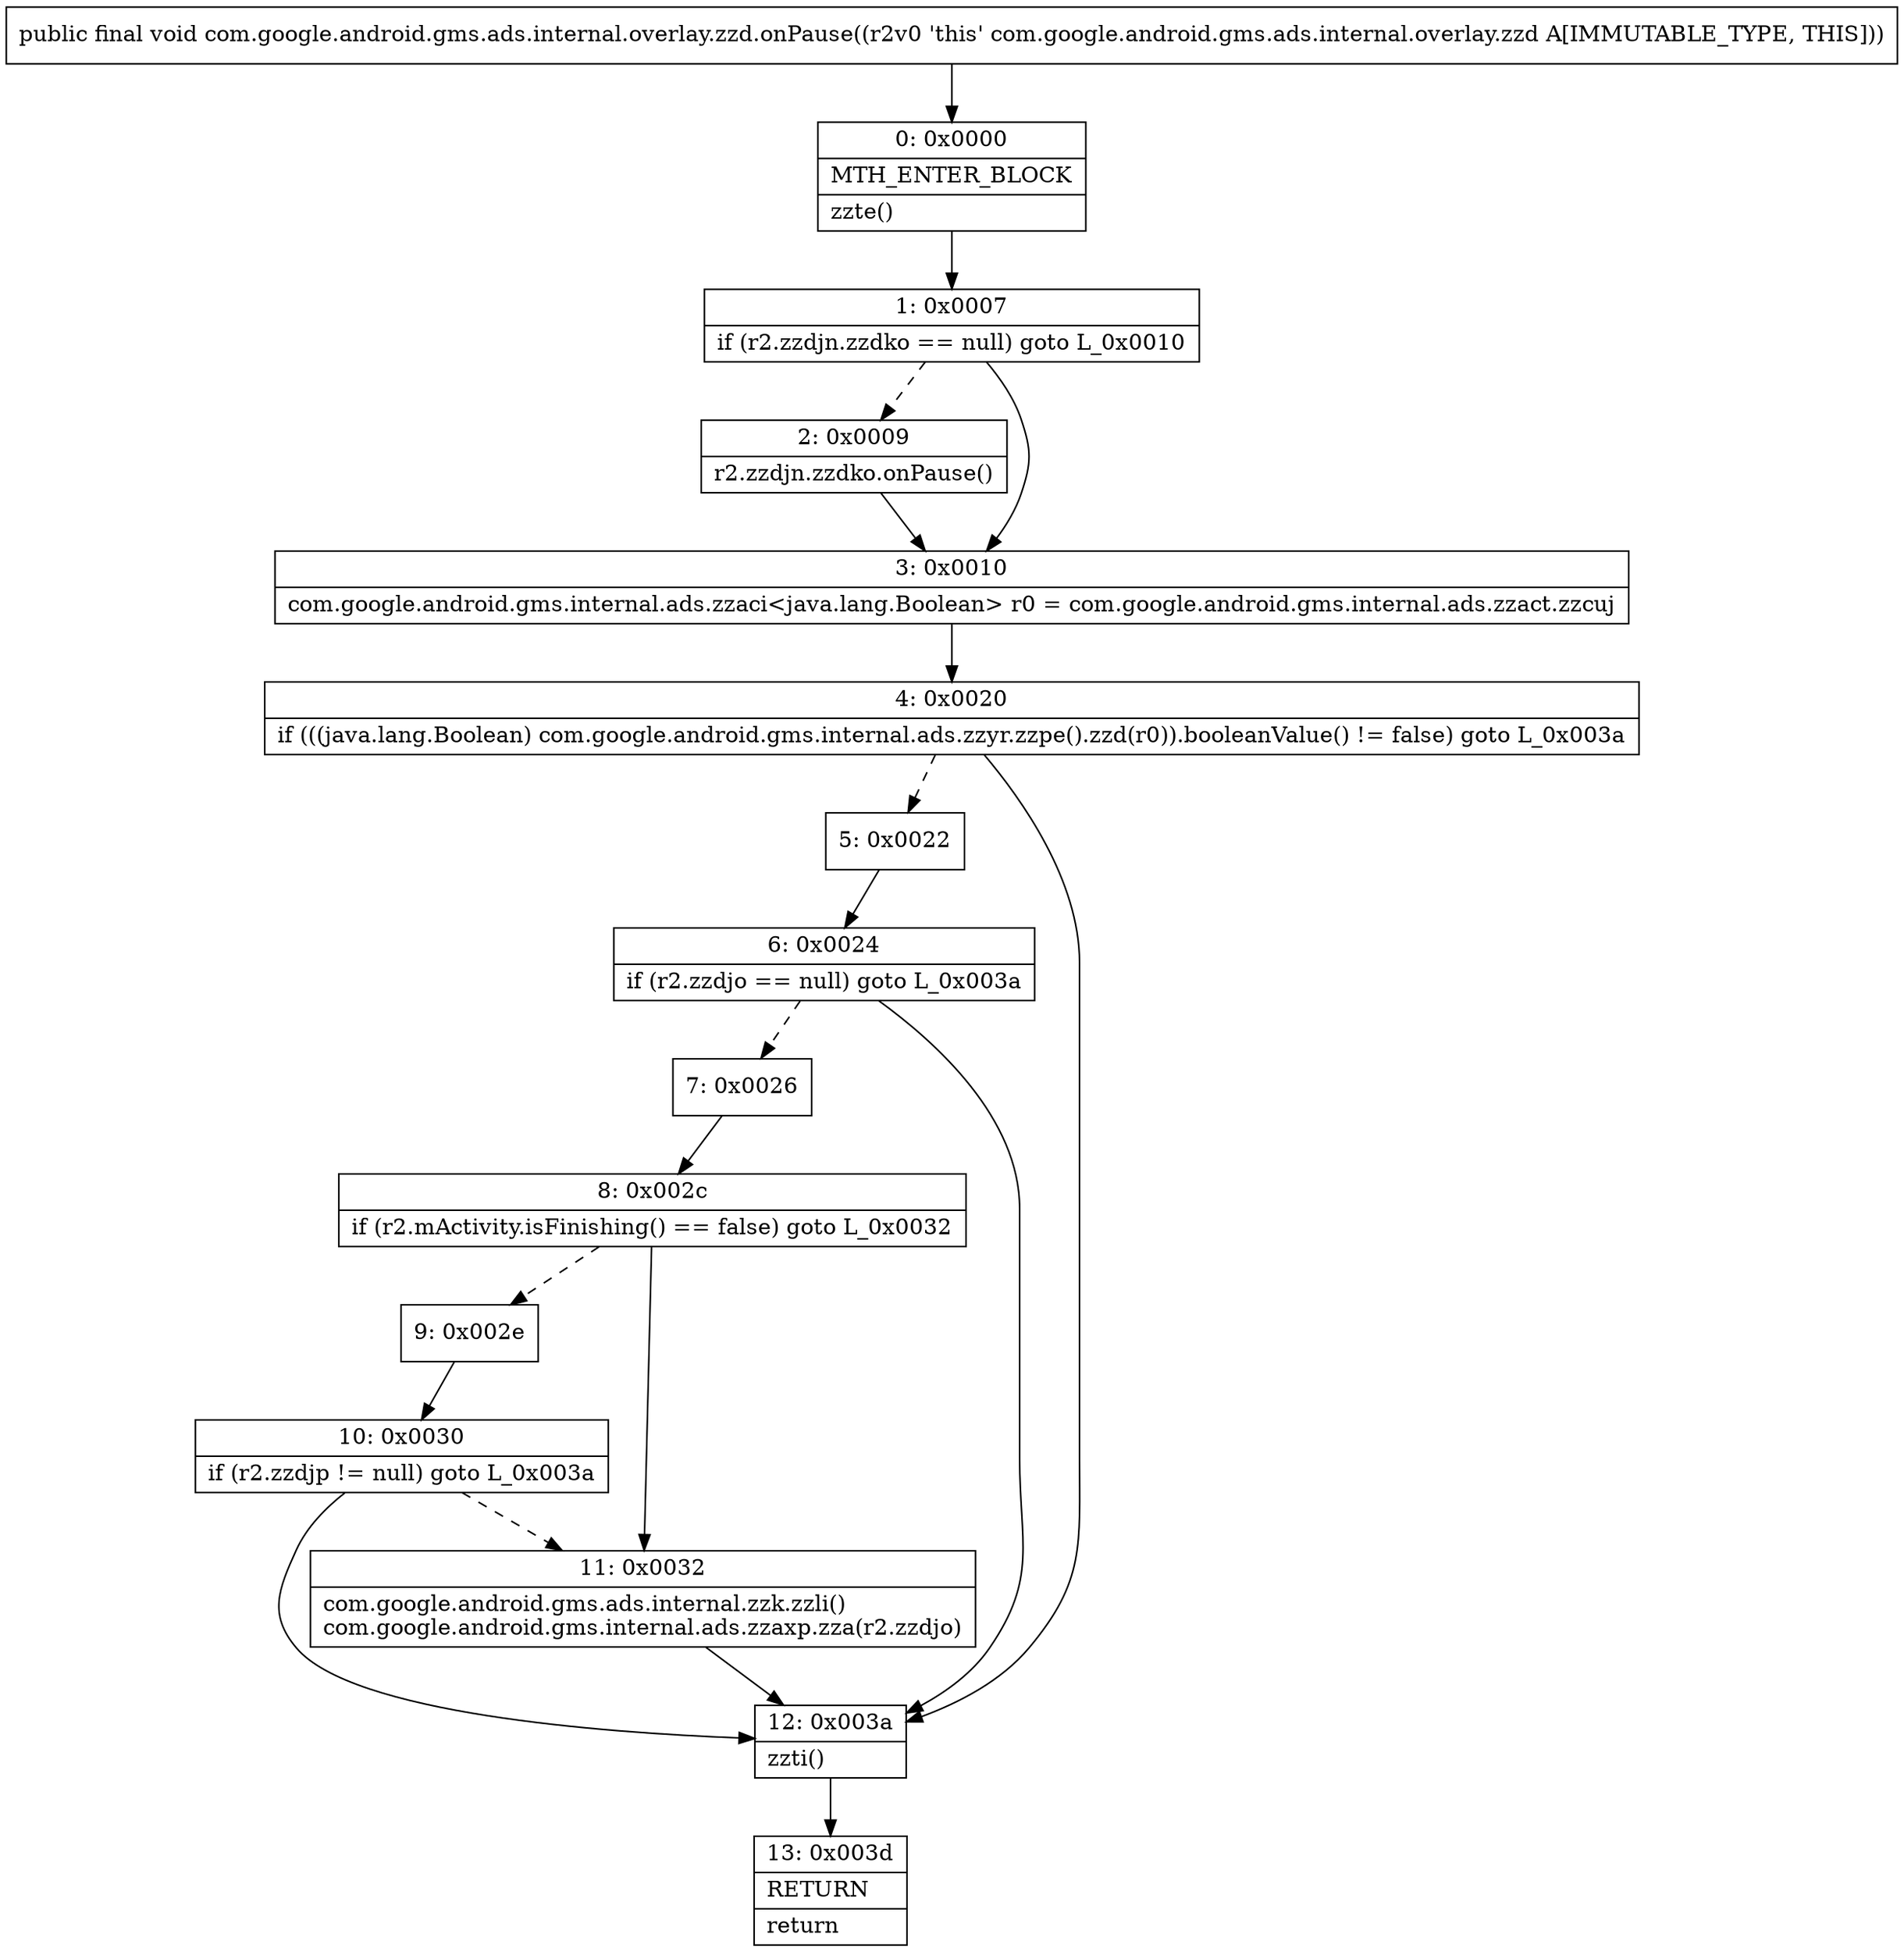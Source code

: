digraph "CFG forcom.google.android.gms.ads.internal.overlay.zzd.onPause()V" {
Node_0 [shape=record,label="{0\:\ 0x0000|MTH_ENTER_BLOCK\l|zzte()\l}"];
Node_1 [shape=record,label="{1\:\ 0x0007|if (r2.zzdjn.zzdko == null) goto L_0x0010\l}"];
Node_2 [shape=record,label="{2\:\ 0x0009|r2.zzdjn.zzdko.onPause()\l}"];
Node_3 [shape=record,label="{3\:\ 0x0010|com.google.android.gms.internal.ads.zzaci\<java.lang.Boolean\> r0 = com.google.android.gms.internal.ads.zzact.zzcuj\l}"];
Node_4 [shape=record,label="{4\:\ 0x0020|if (((java.lang.Boolean) com.google.android.gms.internal.ads.zzyr.zzpe().zzd(r0)).booleanValue() != false) goto L_0x003a\l}"];
Node_5 [shape=record,label="{5\:\ 0x0022}"];
Node_6 [shape=record,label="{6\:\ 0x0024|if (r2.zzdjo == null) goto L_0x003a\l}"];
Node_7 [shape=record,label="{7\:\ 0x0026}"];
Node_8 [shape=record,label="{8\:\ 0x002c|if (r2.mActivity.isFinishing() == false) goto L_0x0032\l}"];
Node_9 [shape=record,label="{9\:\ 0x002e}"];
Node_10 [shape=record,label="{10\:\ 0x0030|if (r2.zzdjp != null) goto L_0x003a\l}"];
Node_11 [shape=record,label="{11\:\ 0x0032|com.google.android.gms.ads.internal.zzk.zzli()\lcom.google.android.gms.internal.ads.zzaxp.zza(r2.zzdjo)\l}"];
Node_12 [shape=record,label="{12\:\ 0x003a|zzti()\l}"];
Node_13 [shape=record,label="{13\:\ 0x003d|RETURN\l|return\l}"];
MethodNode[shape=record,label="{public final void com.google.android.gms.ads.internal.overlay.zzd.onPause((r2v0 'this' com.google.android.gms.ads.internal.overlay.zzd A[IMMUTABLE_TYPE, THIS])) }"];
MethodNode -> Node_0;
Node_0 -> Node_1;
Node_1 -> Node_2[style=dashed];
Node_1 -> Node_3;
Node_2 -> Node_3;
Node_3 -> Node_4;
Node_4 -> Node_5[style=dashed];
Node_4 -> Node_12;
Node_5 -> Node_6;
Node_6 -> Node_7[style=dashed];
Node_6 -> Node_12;
Node_7 -> Node_8;
Node_8 -> Node_9[style=dashed];
Node_8 -> Node_11;
Node_9 -> Node_10;
Node_10 -> Node_11[style=dashed];
Node_10 -> Node_12;
Node_11 -> Node_12;
Node_12 -> Node_13;
}

